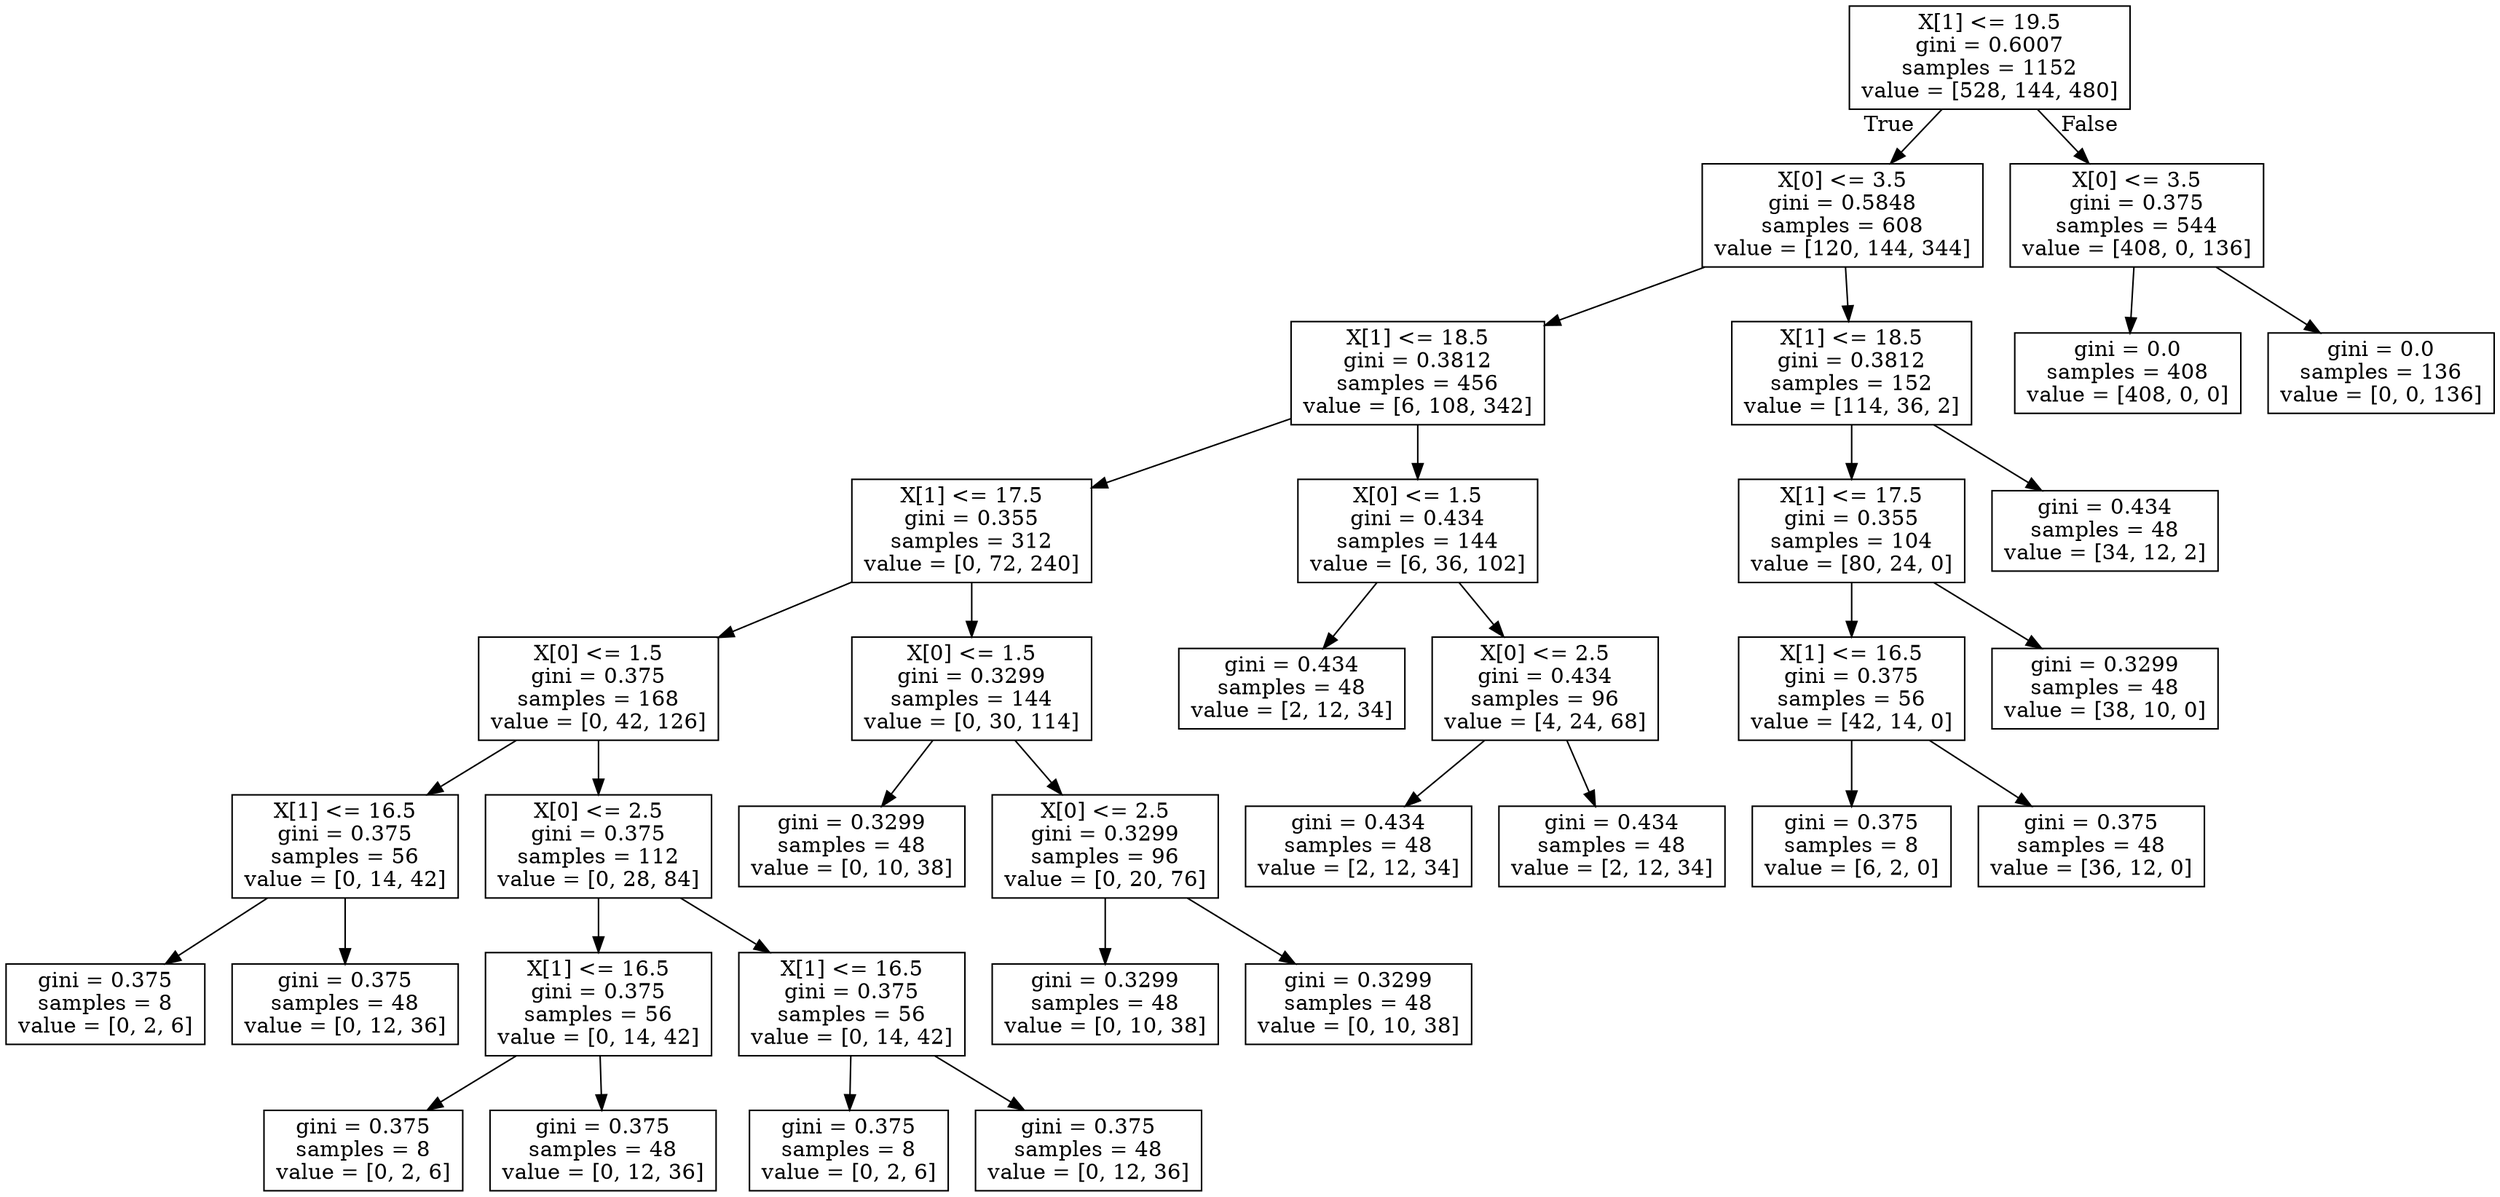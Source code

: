 digraph Tree {
node [shape=box] ;
0 [label="X[1] <= 19.5\ngini = 0.6007\nsamples = 1152\nvalue = [528, 144, 480]"] ;
1 [label="X[0] <= 3.5\ngini = 0.5848\nsamples = 608\nvalue = [120, 144, 344]"] ;
0 -> 1 [labeldistance=2.5, labelangle=45, headlabel="True"] ;
2 [label="X[1] <= 18.5\ngini = 0.3812\nsamples = 456\nvalue = [6, 108, 342]"] ;
1 -> 2 ;
3 [label="X[1] <= 17.5\ngini = 0.355\nsamples = 312\nvalue = [0, 72, 240]"] ;
2 -> 3 ;
4 [label="X[0] <= 1.5\ngini = 0.375\nsamples = 168\nvalue = [0, 42, 126]"] ;
3 -> 4 ;
5 [label="X[1] <= 16.5\ngini = 0.375\nsamples = 56\nvalue = [0, 14, 42]"] ;
4 -> 5 ;
6 [label="gini = 0.375\nsamples = 8\nvalue = [0, 2, 6]"] ;
5 -> 6 ;
7 [label="gini = 0.375\nsamples = 48\nvalue = [0, 12, 36]"] ;
5 -> 7 ;
8 [label="X[0] <= 2.5\ngini = 0.375\nsamples = 112\nvalue = [0, 28, 84]"] ;
4 -> 8 ;
9 [label="X[1] <= 16.5\ngini = 0.375\nsamples = 56\nvalue = [0, 14, 42]"] ;
8 -> 9 ;
10 [label="gini = 0.375\nsamples = 8\nvalue = [0, 2, 6]"] ;
9 -> 10 ;
11 [label="gini = 0.375\nsamples = 48\nvalue = [0, 12, 36]"] ;
9 -> 11 ;
12 [label="X[1] <= 16.5\ngini = 0.375\nsamples = 56\nvalue = [0, 14, 42]"] ;
8 -> 12 ;
13 [label="gini = 0.375\nsamples = 8\nvalue = [0, 2, 6]"] ;
12 -> 13 ;
14 [label="gini = 0.375\nsamples = 48\nvalue = [0, 12, 36]"] ;
12 -> 14 ;
15 [label="X[0] <= 1.5\ngini = 0.3299\nsamples = 144\nvalue = [0, 30, 114]"] ;
3 -> 15 ;
16 [label="gini = 0.3299\nsamples = 48\nvalue = [0, 10, 38]"] ;
15 -> 16 ;
17 [label="X[0] <= 2.5\ngini = 0.3299\nsamples = 96\nvalue = [0, 20, 76]"] ;
15 -> 17 ;
18 [label="gini = 0.3299\nsamples = 48\nvalue = [0, 10, 38]"] ;
17 -> 18 ;
19 [label="gini = 0.3299\nsamples = 48\nvalue = [0, 10, 38]"] ;
17 -> 19 ;
20 [label="X[0] <= 1.5\ngini = 0.434\nsamples = 144\nvalue = [6, 36, 102]"] ;
2 -> 20 ;
21 [label="gini = 0.434\nsamples = 48\nvalue = [2, 12, 34]"] ;
20 -> 21 ;
22 [label="X[0] <= 2.5\ngini = 0.434\nsamples = 96\nvalue = [4, 24, 68]"] ;
20 -> 22 ;
23 [label="gini = 0.434\nsamples = 48\nvalue = [2, 12, 34]"] ;
22 -> 23 ;
24 [label="gini = 0.434\nsamples = 48\nvalue = [2, 12, 34]"] ;
22 -> 24 ;
25 [label="X[1] <= 18.5\ngini = 0.3812\nsamples = 152\nvalue = [114, 36, 2]"] ;
1 -> 25 ;
26 [label="X[1] <= 17.5\ngini = 0.355\nsamples = 104\nvalue = [80, 24, 0]"] ;
25 -> 26 ;
27 [label="X[1] <= 16.5\ngini = 0.375\nsamples = 56\nvalue = [42, 14, 0]"] ;
26 -> 27 ;
28 [label="gini = 0.375\nsamples = 8\nvalue = [6, 2, 0]"] ;
27 -> 28 ;
29 [label="gini = 0.375\nsamples = 48\nvalue = [36, 12, 0]"] ;
27 -> 29 ;
30 [label="gini = 0.3299\nsamples = 48\nvalue = [38, 10, 0]"] ;
26 -> 30 ;
31 [label="gini = 0.434\nsamples = 48\nvalue = [34, 12, 2]"] ;
25 -> 31 ;
32 [label="X[0] <= 3.5\ngini = 0.375\nsamples = 544\nvalue = [408, 0, 136]"] ;
0 -> 32 [labeldistance=2.5, labelangle=-45, headlabel="False"] ;
33 [label="gini = 0.0\nsamples = 408\nvalue = [408, 0, 0]"] ;
32 -> 33 ;
34 [label="gini = 0.0\nsamples = 136\nvalue = [0, 0, 136]"] ;
32 -> 34 ;
}